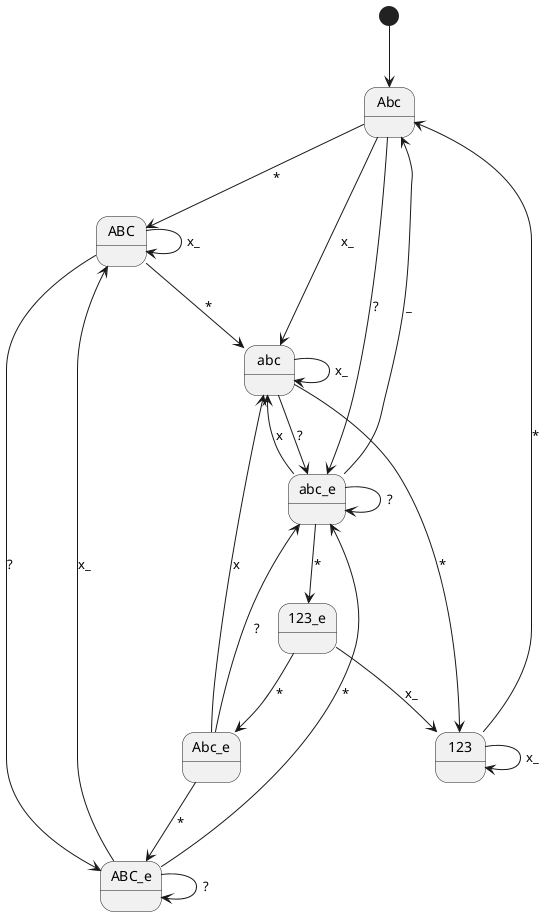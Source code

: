 @startuml
'https://plantuml.com/state-diagram
[*] --> Abc

Abc --> ABC: *
Abc --> abc_e: ?
Abc --> abc: x_

ABC --> ABC_e: ?
ABC --> abc: *
ABC --> ABC: x_

abc --> abc: x_
abc --> abc_e: ?
abc --> 123: *

'? not possible
123 --> 123: x_
123 --> Abc: *

abc_e --> Abc: _
abc_e --> abc: x
abc_e --> abc_e: ?
abc_e --> 123_e: *

'? not possible
123_e --> Abc_e: *
123_e --> 123: x_

Abc_e --> ABC_e: *
Abc_e --> abc: x
Abc_e --> abc_e: ?

ABC_e --> ABC: x_
ABC_e --> abc_e: *
ABC_e --> ABC_e: ?
@enduml